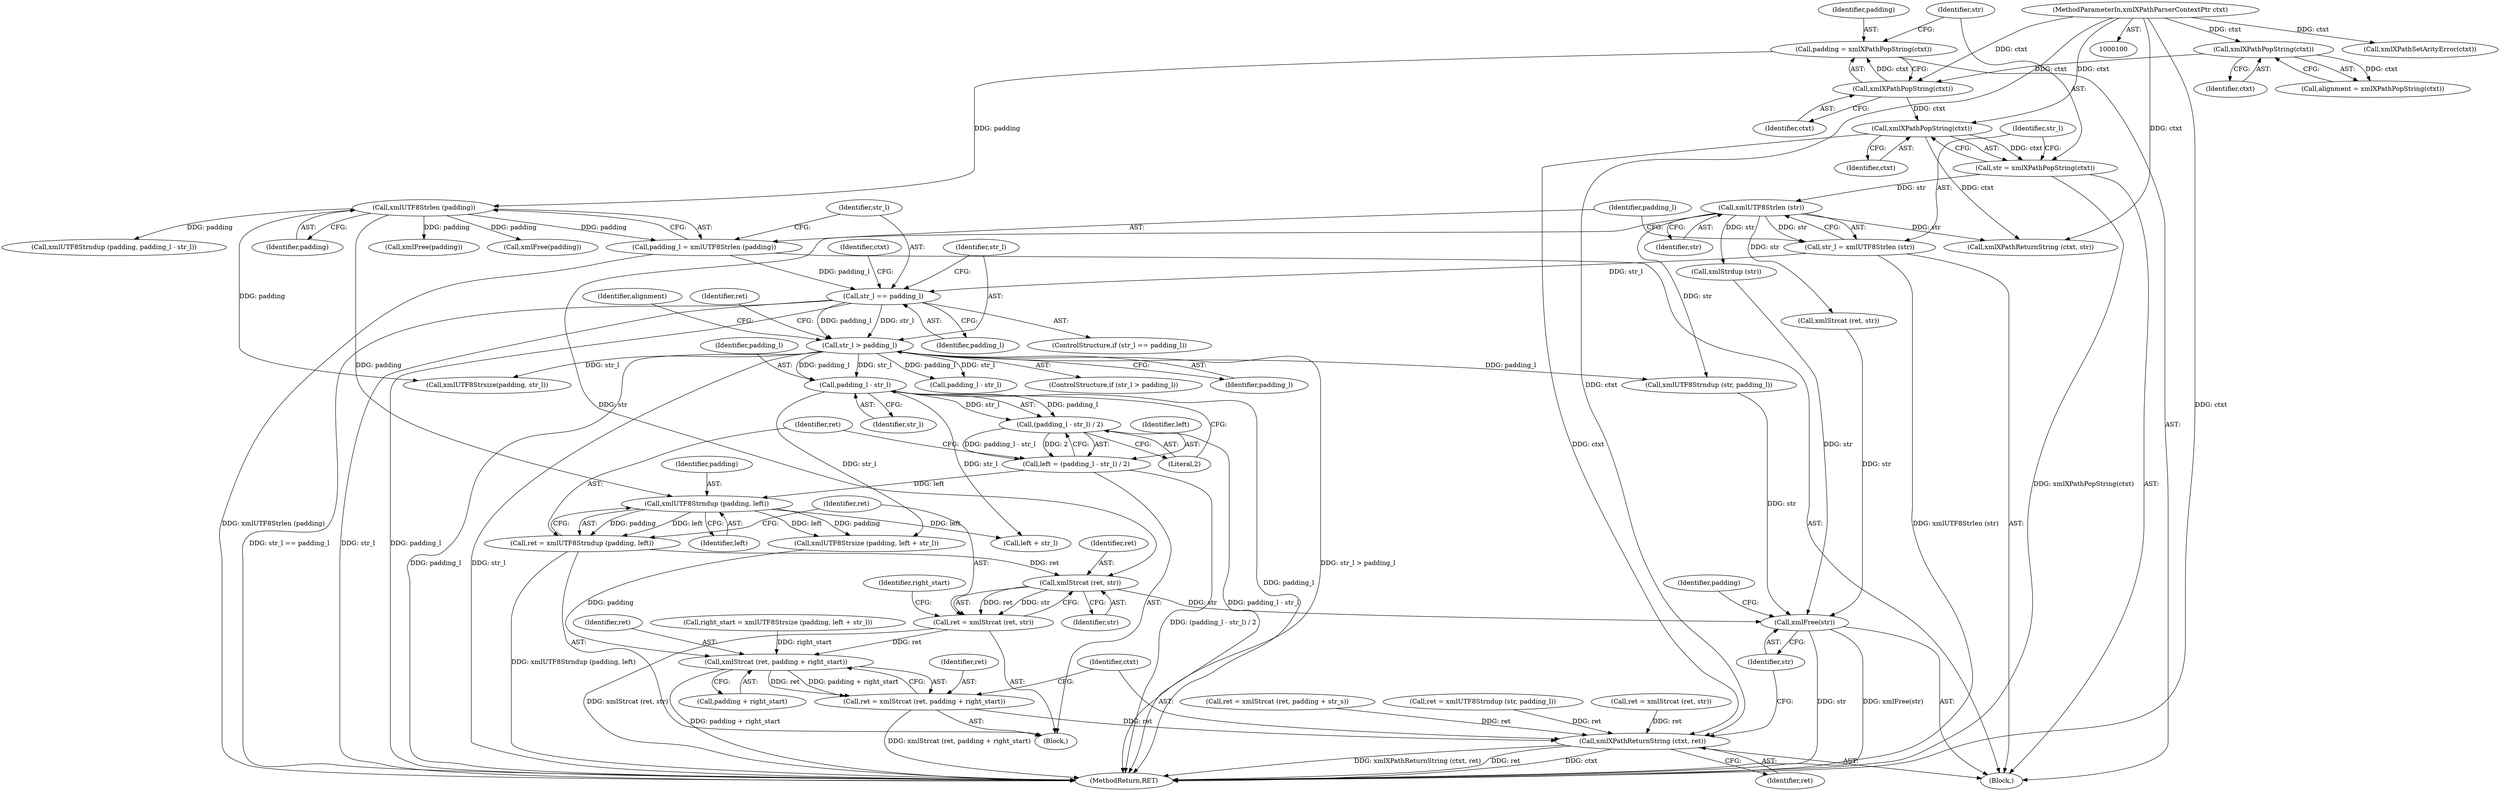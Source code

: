 digraph "0_Chrome_96dbafe288dbe2f0cc45fa3c39daf6d0c37acbab_8@pointer" {
"1000218" [label="(Call,xmlStrcat (ret, str))"];
"1000211" [label="(Call,ret = xmlUTF8Strndup (padding, left))"];
"1000213" [label="(Call,xmlUTF8Strndup (padding, left))"];
"1000148" [label="(Call,xmlUTF8Strlen (padding))"];
"1000134" [label="(Call,padding = xmlXPathPopString(ctxt))"];
"1000136" [label="(Call,xmlXPathPopString(ctxt))"];
"1000128" [label="(Call,xmlXPathPopString(ctxt))"];
"1000101" [label="(MethodParameterIn,xmlXPathParserContextPtr ctxt)"];
"1000203" [label="(Call,left = (padding_l - str_l) / 2)"];
"1000205" [label="(Call,(padding_l - str_l) / 2)"];
"1000206" [label="(Call,padding_l - str_l)"];
"1000164" [label="(Call,str_l > padding_l)"];
"1000151" [label="(Call,str_l == padding_l)"];
"1000142" [label="(Call,str_l = xmlUTF8Strlen (str))"];
"1000144" [label="(Call,xmlUTF8Strlen (str))"];
"1000138" [label="(Call,str = xmlXPathPopString(ctxt))"];
"1000140" [label="(Call,xmlXPathPopString(ctxt))"];
"1000146" [label="(Call,padding_l = xmlUTF8Strlen (padding))"];
"1000216" [label="(Call,ret = xmlStrcat (ret, str))"];
"1000230" [label="(Call,xmlStrcat (ret, padding + right_start))"];
"1000228" [label="(Call,ret = xmlStrcat (ret, padding + right_start))"];
"1000254" [label="(Call,xmlXPathReturnString (ctxt, ret))"];
"1000257" [label="(Call,xmlFree(str))"];
"1000128" [label="(Call,xmlXPathPopString(ctxt))"];
"1000103" [label="(Block,)"];
"1000218" [label="(Call,xmlStrcat (ret, str))"];
"1000146" [label="(Call,padding_l = xmlUTF8Strlen (padding))"];
"1000232" [label="(Call,padding + right_start)"];
"1000230" [label="(Call,xmlStrcat (ret, padding + right_start))"];
"1000260" [label="(Identifier,padding)"];
"1000217" [label="(Identifier,ret)"];
"1000139" [label="(Identifier,str)"];
"1000126" [label="(Call,alignment = xmlXPathPopString(ctxt))"];
"1000177" [label="(Identifier,alignment)"];
"1000136" [label="(Call,xmlXPathPopString(ctxt))"];
"1000186" [label="(Call,padding_l - str_l)"];
"1000138" [label="(Call,str = xmlXPathPopString(ctxt))"];
"1000263" [label="(MethodReturn,RET)"];
"1000256" [label="(Identifier,ret)"];
"1000245" [label="(Call,xmlStrdup (str))"];
"1000207" [label="(Identifier,padding_l)"];
"1000203" [label="(Call,left = (padding_l - str_l) / 2)"];
"1000213" [label="(Call,xmlUTF8Strndup (padding, left))"];
"1000155" [label="(Call,xmlXPathReturnString (ctxt, str))"];
"1000156" [label="(Identifier,ctxt)"];
"1000201" [label="(Block,)"];
"1000137" [label="(Identifier,ctxt)"];
"1000135" [label="(Identifier,padding)"];
"1000145" [label="(Identifier,str)"];
"1000255" [label="(Identifier,ctxt)"];
"1000149" [label="(Identifier,padding)"];
"1000119" [label="(Call,xmlXPathSetArityError(ctxt))"];
"1000206" [label="(Call,padding_l - str_l)"];
"1000209" [label="(Literal,2)"];
"1000141" [label="(Identifier,ctxt)"];
"1000163" [label="(ControlStructure,if (str_l > padding_l))"];
"1000228" [label="(Call,ret = xmlStrcat (ret, padding + right_start))"];
"1000225" [label="(Call,left + str_l)"];
"1000191" [label="(Call,xmlStrcat (ret, str))"];
"1000259" [label="(Call,xmlFree(padding))"];
"1000257" [label="(Call,xmlFree(str))"];
"1000258" [label="(Identifier,str)"];
"1000148" [label="(Call,xmlUTF8Strlen (padding))"];
"1000166" [label="(Identifier,padding_l)"];
"1000212" [label="(Identifier,ret)"];
"1000129" [label="(Identifier,ctxt)"];
"1000152" [label="(Identifier,str_l)"];
"1000153" [label="(Identifier,padding_l)"];
"1000223" [label="(Call,xmlUTF8Strsize (padding, left + str_l))"];
"1000211" [label="(Call,ret = xmlUTF8Strndup (padding, left))"];
"1000220" [label="(Identifier,str)"];
"1000164" [label="(Call,str_l > padding_l)"];
"1000240" [label="(Call,xmlUTF8Strsize(padding, str_l))"];
"1000231" [label="(Identifier,ret)"];
"1000170" [label="(Call,xmlUTF8Strndup (str, padding_l))"];
"1000147" [label="(Identifier,padding_l)"];
"1000214" [label="(Identifier,padding)"];
"1000151" [label="(Call,str_l == padding_l)"];
"1000221" [label="(Call,right_start = xmlUTF8Strsize (padding, left + str_l))"];
"1000189" [label="(Call,ret = xmlStrcat (ret, str))"];
"1000142" [label="(Call,str_l = xmlUTF8Strlen (str))"];
"1000219" [label="(Identifier,ret)"];
"1000158" [label="(Call,xmlFree(padding))"];
"1000215" [label="(Identifier,left)"];
"1000205" [label="(Call,(padding_l - str_l) / 2)"];
"1000143" [label="(Identifier,str_l)"];
"1000229" [label="(Identifier,ret)"];
"1000247" [label="(Call,ret = xmlStrcat (ret, padding + str_s))"];
"1000140" [label="(Call,xmlXPathPopString(ctxt))"];
"1000168" [label="(Call,ret = xmlUTF8Strndup (str, padding_l))"];
"1000208" [label="(Identifier,str_l)"];
"1000165" [label="(Identifier,str_l)"];
"1000216" [label="(Call,ret = xmlStrcat (ret, str))"];
"1000101" [label="(MethodParameterIn,xmlXPathParserContextPtr ctxt)"];
"1000204" [label="(Identifier,left)"];
"1000169" [label="(Identifier,ret)"];
"1000134" [label="(Call,padding = xmlXPathPopString(ctxt))"];
"1000254" [label="(Call,xmlXPathReturnString (ctxt, ret))"];
"1000150" [label="(ControlStructure,if (str_l == padding_l))"];
"1000184" [label="(Call,xmlUTF8Strndup (padding, padding_l - str_l))"];
"1000144" [label="(Call,xmlUTF8Strlen (str))"];
"1000222" [label="(Identifier,right_start)"];
"1000218" -> "1000216"  [label="AST: "];
"1000218" -> "1000220"  [label="CFG: "];
"1000219" -> "1000218"  [label="AST: "];
"1000220" -> "1000218"  [label="AST: "];
"1000216" -> "1000218"  [label="CFG: "];
"1000218" -> "1000216"  [label="DDG: ret"];
"1000218" -> "1000216"  [label="DDG: str"];
"1000211" -> "1000218"  [label="DDG: ret"];
"1000144" -> "1000218"  [label="DDG: str"];
"1000218" -> "1000257"  [label="DDG: str"];
"1000211" -> "1000201"  [label="AST: "];
"1000211" -> "1000213"  [label="CFG: "];
"1000212" -> "1000211"  [label="AST: "];
"1000213" -> "1000211"  [label="AST: "];
"1000217" -> "1000211"  [label="CFG: "];
"1000211" -> "1000263"  [label="DDG: xmlUTF8Strndup (padding, left)"];
"1000213" -> "1000211"  [label="DDG: padding"];
"1000213" -> "1000211"  [label="DDG: left"];
"1000213" -> "1000215"  [label="CFG: "];
"1000214" -> "1000213"  [label="AST: "];
"1000215" -> "1000213"  [label="AST: "];
"1000148" -> "1000213"  [label="DDG: padding"];
"1000203" -> "1000213"  [label="DDG: left"];
"1000213" -> "1000223"  [label="DDG: padding"];
"1000213" -> "1000223"  [label="DDG: left"];
"1000213" -> "1000225"  [label="DDG: left"];
"1000148" -> "1000146"  [label="AST: "];
"1000148" -> "1000149"  [label="CFG: "];
"1000149" -> "1000148"  [label="AST: "];
"1000146" -> "1000148"  [label="CFG: "];
"1000148" -> "1000146"  [label="DDG: padding"];
"1000134" -> "1000148"  [label="DDG: padding"];
"1000148" -> "1000158"  [label="DDG: padding"];
"1000148" -> "1000184"  [label="DDG: padding"];
"1000148" -> "1000240"  [label="DDG: padding"];
"1000148" -> "1000259"  [label="DDG: padding"];
"1000134" -> "1000103"  [label="AST: "];
"1000134" -> "1000136"  [label="CFG: "];
"1000135" -> "1000134"  [label="AST: "];
"1000136" -> "1000134"  [label="AST: "];
"1000139" -> "1000134"  [label="CFG: "];
"1000136" -> "1000134"  [label="DDG: ctxt"];
"1000136" -> "1000137"  [label="CFG: "];
"1000137" -> "1000136"  [label="AST: "];
"1000128" -> "1000136"  [label="DDG: ctxt"];
"1000101" -> "1000136"  [label="DDG: ctxt"];
"1000136" -> "1000140"  [label="DDG: ctxt"];
"1000128" -> "1000126"  [label="AST: "];
"1000128" -> "1000129"  [label="CFG: "];
"1000129" -> "1000128"  [label="AST: "];
"1000126" -> "1000128"  [label="CFG: "];
"1000128" -> "1000126"  [label="DDG: ctxt"];
"1000101" -> "1000128"  [label="DDG: ctxt"];
"1000101" -> "1000100"  [label="AST: "];
"1000101" -> "1000263"  [label="DDG: ctxt"];
"1000101" -> "1000119"  [label="DDG: ctxt"];
"1000101" -> "1000140"  [label="DDG: ctxt"];
"1000101" -> "1000155"  [label="DDG: ctxt"];
"1000101" -> "1000254"  [label="DDG: ctxt"];
"1000203" -> "1000201"  [label="AST: "];
"1000203" -> "1000205"  [label="CFG: "];
"1000204" -> "1000203"  [label="AST: "];
"1000205" -> "1000203"  [label="AST: "];
"1000212" -> "1000203"  [label="CFG: "];
"1000203" -> "1000263"  [label="DDG: (padding_l - str_l) / 2"];
"1000205" -> "1000203"  [label="DDG: padding_l - str_l"];
"1000205" -> "1000203"  [label="DDG: 2"];
"1000205" -> "1000209"  [label="CFG: "];
"1000206" -> "1000205"  [label="AST: "];
"1000209" -> "1000205"  [label="AST: "];
"1000205" -> "1000263"  [label="DDG: padding_l - str_l"];
"1000206" -> "1000205"  [label="DDG: padding_l"];
"1000206" -> "1000205"  [label="DDG: str_l"];
"1000206" -> "1000208"  [label="CFG: "];
"1000207" -> "1000206"  [label="AST: "];
"1000208" -> "1000206"  [label="AST: "];
"1000209" -> "1000206"  [label="CFG: "];
"1000206" -> "1000263"  [label="DDG: padding_l"];
"1000164" -> "1000206"  [label="DDG: padding_l"];
"1000164" -> "1000206"  [label="DDG: str_l"];
"1000206" -> "1000223"  [label="DDG: str_l"];
"1000206" -> "1000225"  [label="DDG: str_l"];
"1000164" -> "1000163"  [label="AST: "];
"1000164" -> "1000166"  [label="CFG: "];
"1000165" -> "1000164"  [label="AST: "];
"1000166" -> "1000164"  [label="AST: "];
"1000169" -> "1000164"  [label="CFG: "];
"1000177" -> "1000164"  [label="CFG: "];
"1000164" -> "1000263"  [label="DDG: str_l > padding_l"];
"1000164" -> "1000263"  [label="DDG: padding_l"];
"1000164" -> "1000263"  [label="DDG: str_l"];
"1000151" -> "1000164"  [label="DDG: str_l"];
"1000151" -> "1000164"  [label="DDG: padding_l"];
"1000164" -> "1000170"  [label="DDG: padding_l"];
"1000164" -> "1000186"  [label="DDG: padding_l"];
"1000164" -> "1000186"  [label="DDG: str_l"];
"1000164" -> "1000240"  [label="DDG: str_l"];
"1000151" -> "1000150"  [label="AST: "];
"1000151" -> "1000153"  [label="CFG: "];
"1000152" -> "1000151"  [label="AST: "];
"1000153" -> "1000151"  [label="AST: "];
"1000156" -> "1000151"  [label="CFG: "];
"1000165" -> "1000151"  [label="CFG: "];
"1000151" -> "1000263"  [label="DDG: str_l == padding_l"];
"1000151" -> "1000263"  [label="DDG: str_l"];
"1000151" -> "1000263"  [label="DDG: padding_l"];
"1000142" -> "1000151"  [label="DDG: str_l"];
"1000146" -> "1000151"  [label="DDG: padding_l"];
"1000142" -> "1000103"  [label="AST: "];
"1000142" -> "1000144"  [label="CFG: "];
"1000143" -> "1000142"  [label="AST: "];
"1000144" -> "1000142"  [label="AST: "];
"1000147" -> "1000142"  [label="CFG: "];
"1000142" -> "1000263"  [label="DDG: xmlUTF8Strlen (str)"];
"1000144" -> "1000142"  [label="DDG: str"];
"1000144" -> "1000145"  [label="CFG: "];
"1000145" -> "1000144"  [label="AST: "];
"1000138" -> "1000144"  [label="DDG: str"];
"1000144" -> "1000155"  [label="DDG: str"];
"1000144" -> "1000170"  [label="DDG: str"];
"1000144" -> "1000191"  [label="DDG: str"];
"1000144" -> "1000245"  [label="DDG: str"];
"1000138" -> "1000103"  [label="AST: "];
"1000138" -> "1000140"  [label="CFG: "];
"1000139" -> "1000138"  [label="AST: "];
"1000140" -> "1000138"  [label="AST: "];
"1000143" -> "1000138"  [label="CFG: "];
"1000138" -> "1000263"  [label="DDG: xmlXPathPopString(ctxt)"];
"1000140" -> "1000138"  [label="DDG: ctxt"];
"1000140" -> "1000141"  [label="CFG: "];
"1000141" -> "1000140"  [label="AST: "];
"1000140" -> "1000155"  [label="DDG: ctxt"];
"1000140" -> "1000254"  [label="DDG: ctxt"];
"1000146" -> "1000103"  [label="AST: "];
"1000147" -> "1000146"  [label="AST: "];
"1000152" -> "1000146"  [label="CFG: "];
"1000146" -> "1000263"  [label="DDG: xmlUTF8Strlen (padding)"];
"1000216" -> "1000201"  [label="AST: "];
"1000217" -> "1000216"  [label="AST: "];
"1000222" -> "1000216"  [label="CFG: "];
"1000216" -> "1000263"  [label="DDG: xmlStrcat (ret, str)"];
"1000216" -> "1000230"  [label="DDG: ret"];
"1000230" -> "1000228"  [label="AST: "];
"1000230" -> "1000232"  [label="CFG: "];
"1000231" -> "1000230"  [label="AST: "];
"1000232" -> "1000230"  [label="AST: "];
"1000228" -> "1000230"  [label="CFG: "];
"1000230" -> "1000263"  [label="DDG: padding + right_start"];
"1000230" -> "1000228"  [label="DDG: ret"];
"1000230" -> "1000228"  [label="DDG: padding + right_start"];
"1000223" -> "1000230"  [label="DDG: padding"];
"1000221" -> "1000230"  [label="DDG: right_start"];
"1000228" -> "1000201"  [label="AST: "];
"1000229" -> "1000228"  [label="AST: "];
"1000255" -> "1000228"  [label="CFG: "];
"1000228" -> "1000263"  [label="DDG: xmlStrcat (ret, padding + right_start)"];
"1000228" -> "1000254"  [label="DDG: ret"];
"1000254" -> "1000103"  [label="AST: "];
"1000254" -> "1000256"  [label="CFG: "];
"1000255" -> "1000254"  [label="AST: "];
"1000256" -> "1000254"  [label="AST: "];
"1000258" -> "1000254"  [label="CFG: "];
"1000254" -> "1000263"  [label="DDG: ctxt"];
"1000254" -> "1000263"  [label="DDG: xmlXPathReturnString (ctxt, ret)"];
"1000254" -> "1000263"  [label="DDG: ret"];
"1000247" -> "1000254"  [label="DDG: ret"];
"1000168" -> "1000254"  [label="DDG: ret"];
"1000189" -> "1000254"  [label="DDG: ret"];
"1000257" -> "1000103"  [label="AST: "];
"1000257" -> "1000258"  [label="CFG: "];
"1000258" -> "1000257"  [label="AST: "];
"1000260" -> "1000257"  [label="CFG: "];
"1000257" -> "1000263"  [label="DDG: str"];
"1000257" -> "1000263"  [label="DDG: xmlFree(str)"];
"1000191" -> "1000257"  [label="DDG: str"];
"1000245" -> "1000257"  [label="DDG: str"];
"1000170" -> "1000257"  [label="DDG: str"];
}
